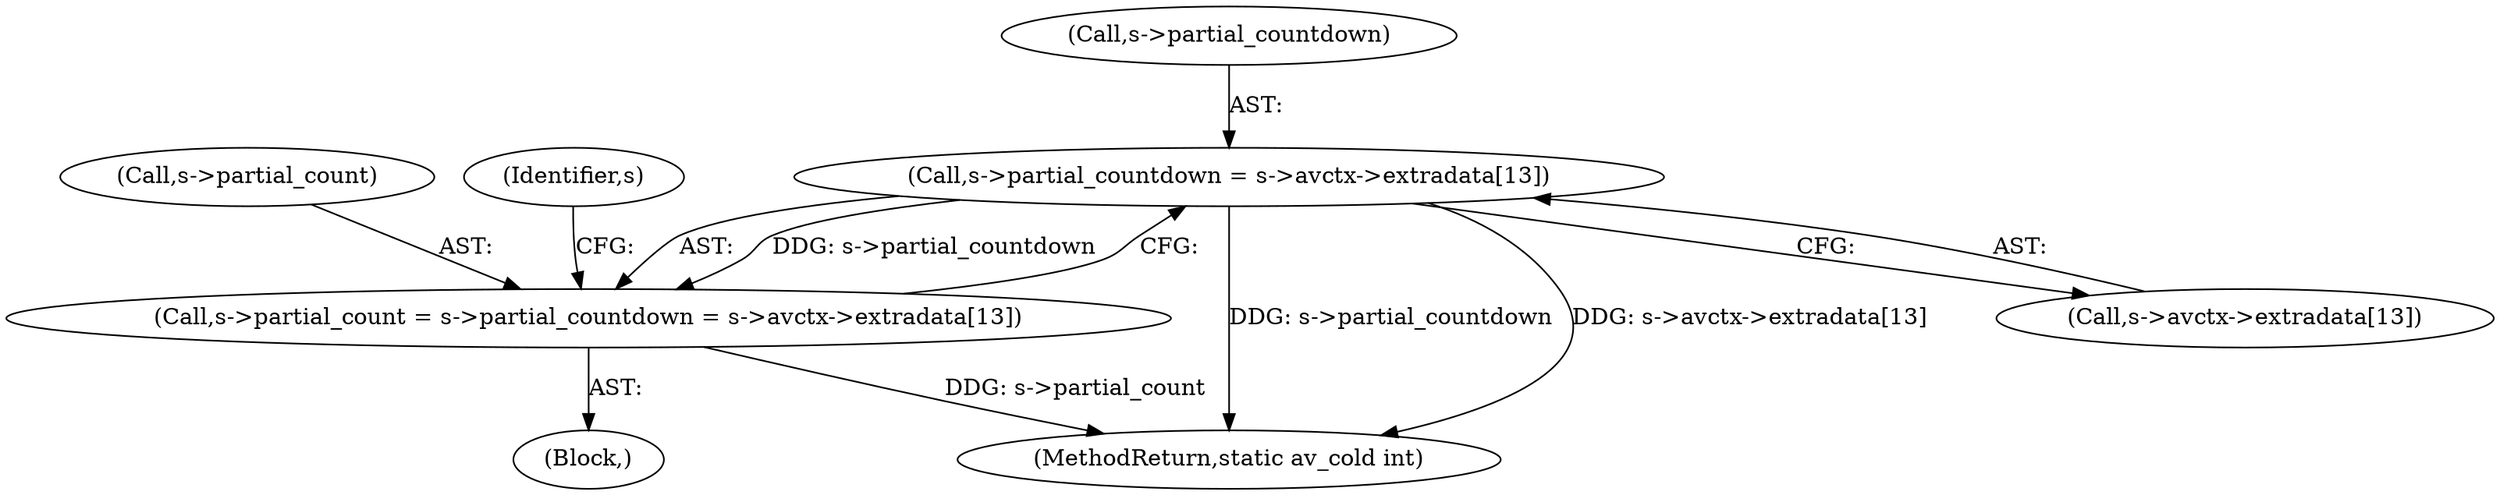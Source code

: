 digraph "0_libav_58b2e0f0f2fc96c1158e04f8aba95cbe6157a1a3@array" {
"1000234" [label="(Call,s->partial_countdown = s->avctx->extradata[13])"];
"1000230" [label="(Call,s->partial_count = s->partial_countdown = s->avctx->extradata[13])"];
"1000231" [label="(Call,s->partial_count)"];
"1000230" [label="(Call,s->partial_count = s->partial_countdown = s->avctx->extradata[13])"];
"1000448" [label="(MethodReturn,static av_cold int)"];
"1000234" [label="(Call,s->partial_countdown = s->avctx->extradata[13])"];
"1000238" [label="(Call,s->avctx->extradata[13])"];
"1000249" [label="(Identifier,s)"];
"1000109" [label="(Block,)"];
"1000235" [label="(Call,s->partial_countdown)"];
"1000234" -> "1000230"  [label="AST: "];
"1000234" -> "1000238"  [label="CFG: "];
"1000235" -> "1000234"  [label="AST: "];
"1000238" -> "1000234"  [label="AST: "];
"1000230" -> "1000234"  [label="CFG: "];
"1000234" -> "1000448"  [label="DDG: s->partial_countdown"];
"1000234" -> "1000448"  [label="DDG: s->avctx->extradata[13]"];
"1000234" -> "1000230"  [label="DDG: s->partial_countdown"];
"1000230" -> "1000109"  [label="AST: "];
"1000231" -> "1000230"  [label="AST: "];
"1000249" -> "1000230"  [label="CFG: "];
"1000230" -> "1000448"  [label="DDG: s->partial_count"];
}
